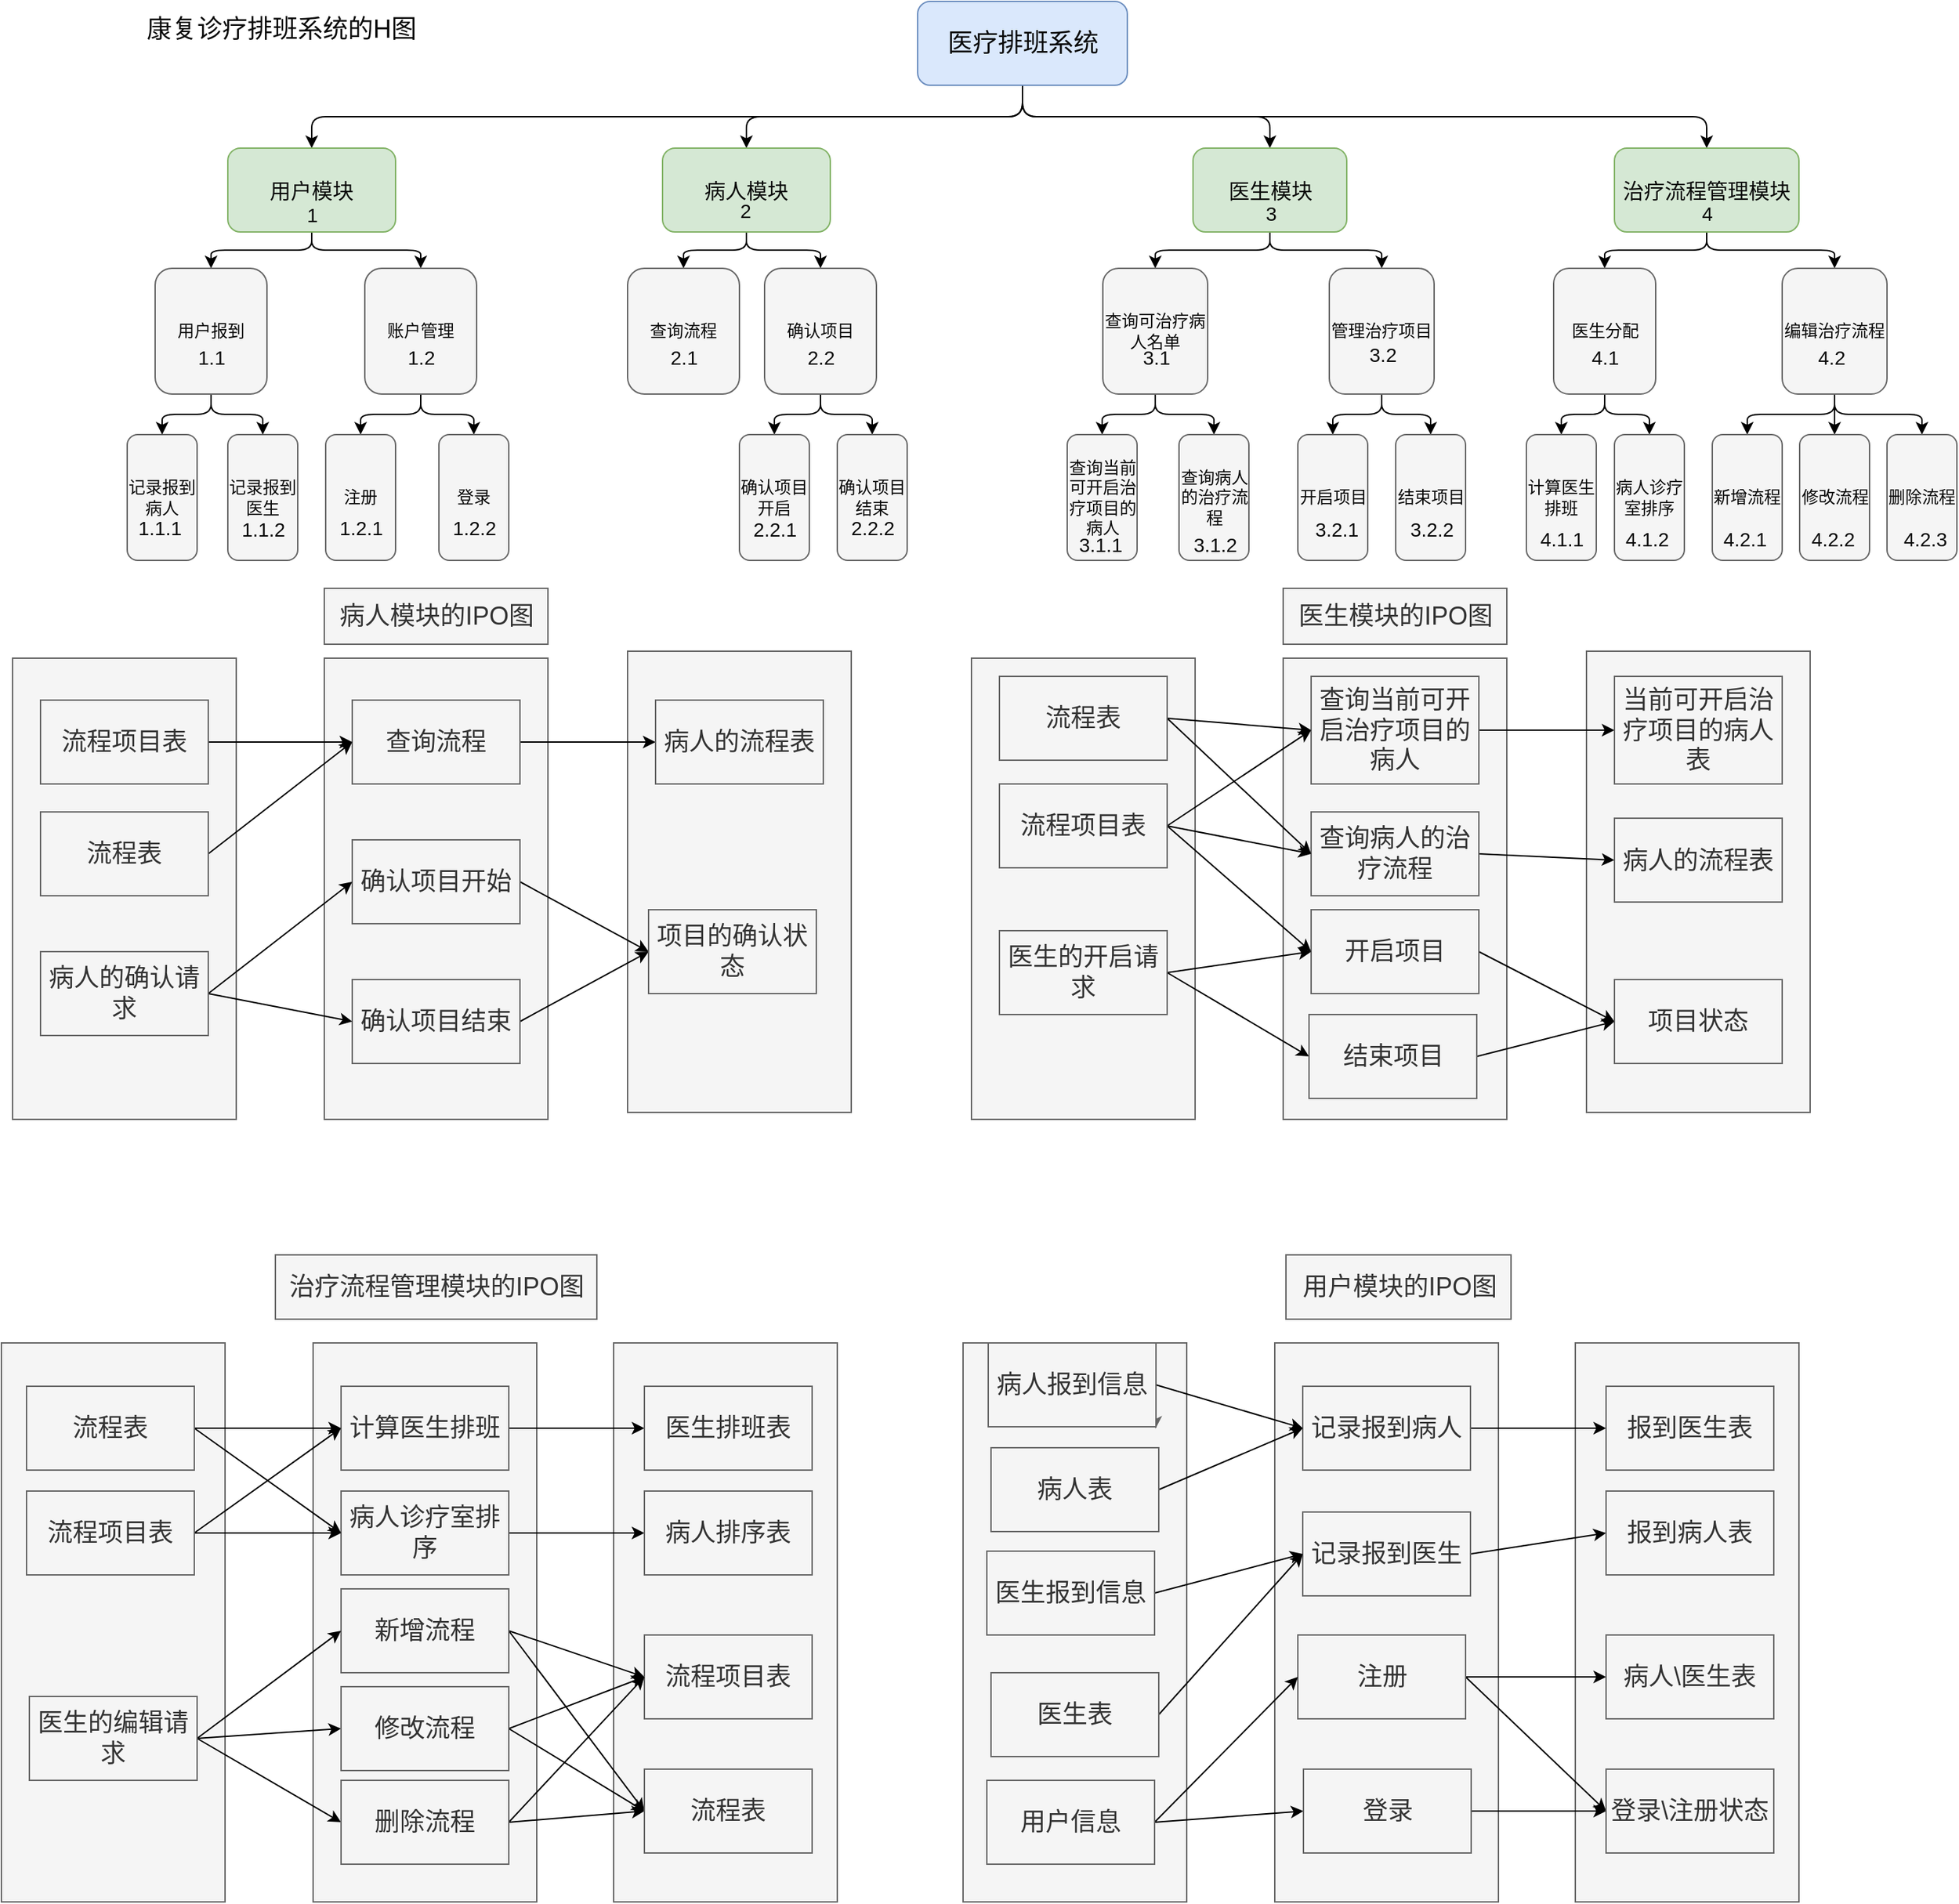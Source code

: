 <mxfile>
    <diagram id="Roaw650MdF5vXsPZklE2" name="第 1 页">
        <mxGraphModel dx="1813" dy="949" grid="1" gridSize="23" guides="1" tooltips="1" connect="1" arrows="1" fold="1" page="1" pageScale="1" pageWidth="1654" pageHeight="1169" background="#ffffff" math="0" shadow="0">
            <root>
                <mxCell id="0"/>
                <mxCell id="1" parent="0"/>
                <mxCell id="73" value="" style="whiteSpace=wrap;html=1;fontSize=18;fontColor=#333333;fillColor=#f5f5f5;strokeColor=#666666;" parent="1" vertex="1">
                    <mxGeometry x="233" y="470" width="160" height="330" as="geometry"/>
                </mxCell>
                <mxCell id="78" value="" style="whiteSpace=wrap;html=1;fontSize=18;fontColor=#333333;fillColor=#f5f5f5;strokeColor=#666666;" parent="1" vertex="1">
                    <mxGeometry x="10" y="470" width="160" height="330" as="geometry"/>
                </mxCell>
                <mxCell id="84" value="" style="whiteSpace=wrap;html=1;fontSize=18;fontColor=#333333;fillColor=#f5f5f5;strokeColor=#666666;" parent="1" vertex="1">
                    <mxGeometry x="450" y="465" width="160" height="330" as="geometry"/>
                </mxCell>
                <mxCell id="175" style="edgeStyle=orthogonalEdgeStyle;html=1;exitX=1;exitY=0.5;exitDx=0;exitDy=0;entryX=0;entryY=0.5;entryDx=0;entryDy=0;elbow=vertical;" parent="1" source="5" target="158" edge="1">
                    <mxGeometry relative="1" as="geometry"/>
                </mxCell>
                <mxCell id="176" style="edgeStyle=orthogonalEdgeStyle;html=1;exitX=1;exitY=0.5;exitDx=0;exitDy=0;entryX=0;entryY=0.5;entryDx=0;entryDy=0;elbow=vertical;" parent="1" source="5" target="9" edge="1">
                    <mxGeometry relative="1" as="geometry"/>
                </mxCell>
                <mxCell id="177" style="edgeStyle=orthogonalEdgeStyle;html=1;exitX=1;exitY=0.5;exitDx=0;exitDy=0;entryX=0;entryY=0.5;entryDx=0;entryDy=0;elbow=vertical;" parent="1" source="5" target="13" edge="1">
                    <mxGeometry relative="1" as="geometry"/>
                </mxCell>
                <mxCell id="178" style="edgeStyle=orthogonalEdgeStyle;html=1;exitX=1;exitY=0.5;exitDx=0;exitDy=0;entryX=0;entryY=0.5;entryDx=0;entryDy=0;elbow=vertical;" parent="1" source="5" target="18" edge="1">
                    <mxGeometry relative="1" as="geometry"/>
                </mxCell>
                <mxCell id="5" value="&lt;font style=&quot;font-size: 18px;&quot;&gt;医疗排班系统&lt;/font&gt;" style="rounded=1;whiteSpace=wrap;html=1;fillColor=#dae8fc;strokeColor=#6c8ebf;direction=south;fontColor=#0a0a0a;" parent="1" vertex="1">
                    <mxGeometry x="657.5" width="150" height="60" as="geometry"/>
                </mxCell>
                <mxCell id="6" style="edgeStyle=orthogonalEdgeStyle;html=1;exitX=1;exitY=0.5;exitDx=0;exitDy=0;entryX=0.5;entryY=0;entryDx=0;entryDy=0;fontColor=#0a0a0a;" parent="1" source="9" target="21" edge="1">
                    <mxGeometry relative="1" as="geometry"/>
                </mxCell>
                <mxCell id="8" style="edgeStyle=orthogonalEdgeStyle;html=1;exitX=1;exitY=0.5;exitDx=0;exitDy=0;entryX=0.5;entryY=0;entryDx=0;entryDy=0;fontColor=#0a0a0a;" parent="1" source="9" target="20" edge="1">
                    <mxGeometry relative="1" as="geometry"/>
                </mxCell>
                <mxCell id="9" value="&lt;span style=&quot;font-size: 15px;&quot;&gt;病人模块&lt;/span&gt;" style="rounded=1;whiteSpace=wrap;html=1;fillColor=#d5e8d4;strokeColor=#82b366;direction=south;fontColor=#0a0a0a;" parent="1" vertex="1">
                    <mxGeometry x="475" y="105" width="120" height="60" as="geometry"/>
                </mxCell>
                <mxCell id="11" style="edgeStyle=orthogonalEdgeStyle;html=1;exitX=1;exitY=0.5;exitDx=0;exitDy=0;entryX=0.5;entryY=0;entryDx=0;entryDy=0;fontColor=#0a0a0a;" parent="1" source="13" target="23" edge="1">
                    <mxGeometry relative="1" as="geometry"/>
                </mxCell>
                <mxCell id="12" style="edgeStyle=orthogonalEdgeStyle;html=1;exitX=1;exitY=0.5;exitDx=0;exitDy=0;entryX=0.5;entryY=0;entryDx=0;entryDy=0;fontColor=#0a0a0a;" parent="1" source="13" target="27" edge="1">
                    <mxGeometry relative="1" as="geometry"/>
                </mxCell>
                <mxCell id="13" value="&lt;span style=&quot;font-size: 15px;&quot;&gt;医生模块&lt;/span&gt;" style="rounded=1;whiteSpace=wrap;html=1;fillColor=#d5e8d4;strokeColor=#82b366;direction=south;fontColor=#0a0a0a;" parent="1" vertex="1">
                    <mxGeometry x="854.5" y="105" width="110" height="60" as="geometry"/>
                </mxCell>
                <mxCell id="192" style="edgeStyle=orthogonalEdgeStyle;html=1;exitX=1;exitY=0.5;exitDx=0;exitDy=0;entryX=0.5;entryY=0;entryDx=0;entryDy=0;elbow=vertical;" parent="1" source="18" target="46" edge="1">
                    <mxGeometry relative="1" as="geometry"/>
                </mxCell>
                <mxCell id="193" style="edgeStyle=orthogonalEdgeStyle;html=1;exitX=1;exitY=0.5;exitDx=0;exitDy=0;entryX=0.5;entryY=0;entryDx=0;entryDy=0;elbow=vertical;" parent="1" source="18" target="26" edge="1">
                    <mxGeometry relative="1" as="geometry"/>
                </mxCell>
                <mxCell id="18" value="&lt;span style=&quot;font-size: 15px;&quot;&gt;治疗流程管理模块&lt;/span&gt;" style="rounded=1;whiteSpace=wrap;html=1;fillColor=#d5e8d4;strokeColor=#82b366;direction=south;fontColor=#0a0a0a;" parent="1" vertex="1">
                    <mxGeometry x="1156" y="105" width="132" height="60" as="geometry"/>
                </mxCell>
                <mxCell id="189" style="edgeStyle=orthogonalEdgeStyle;html=1;exitX=0.5;exitY=1;exitDx=0;exitDy=0;entryX=0.5;entryY=0;entryDx=0;entryDy=0;elbow=vertical;" parent="1" source="20" target="187" edge="1">
                    <mxGeometry relative="1" as="geometry"/>
                </mxCell>
                <mxCell id="190" style="edgeStyle=orthogonalEdgeStyle;html=1;exitX=0.5;exitY=1;exitDx=0;exitDy=0;entryX=0.5;entryY=0;entryDx=0;entryDy=0;elbow=vertical;" parent="1" source="20" target="186" edge="1">
                    <mxGeometry relative="1" as="geometry"/>
                </mxCell>
                <mxCell id="20" value="确认项目" style="rounded=1;whiteSpace=wrap;html=1;fontColor=#0a0a0a;rotation=0;fillColor=#f5f5f5;strokeColor=#666666;" parent="1" vertex="1">
                    <mxGeometry x="548" y="191" width="80" height="90" as="geometry"/>
                </mxCell>
                <mxCell id="21" value="查询流程" style="rounded=1;whiteSpace=wrap;html=1;fontColor=#0a0a0a;rotation=0;fillColor=#f5f5f5;strokeColor=#666666;" parent="1" vertex="1">
                    <mxGeometry x="450" y="191" width="80" height="90" as="geometry"/>
                </mxCell>
                <mxCell id="203" style="edgeStyle=orthogonalEdgeStyle;html=1;exitX=0.5;exitY=1;exitDx=0;exitDy=0;entryX=0.5;entryY=0;entryDx=0;entryDy=0;elbow=vertical;" parent="1" source="23" target="202" edge="1">
                    <mxGeometry relative="1" as="geometry"/>
                </mxCell>
                <mxCell id="204" style="edgeStyle=orthogonalEdgeStyle;html=1;exitX=0.5;exitY=1;exitDx=0;exitDy=0;entryX=0.5;entryY=0;entryDx=0;entryDy=0;elbow=vertical;" parent="1" source="23" target="201" edge="1">
                    <mxGeometry relative="1" as="geometry"/>
                </mxCell>
                <mxCell id="23" value="查询可治疗病人名单" style="rounded=1;whiteSpace=wrap;html=1;fontColor=#0a0a0a;rotation=0;fillColor=#f5f5f5;strokeColor=#666666;" parent="1" vertex="1">
                    <mxGeometry x="790" y="191" width="75" height="90" as="geometry"/>
                </mxCell>
                <mxCell id="195" style="edgeStyle=orthogonalEdgeStyle;html=1;exitX=0.5;exitY=1;exitDx=0;exitDy=0;entryX=0.5;entryY=0;entryDx=0;entryDy=0;elbow=vertical;" parent="1" source="26" target="194" edge="1">
                    <mxGeometry relative="1" as="geometry"/>
                </mxCell>
                <mxCell id="196" style="edgeStyle=orthogonalEdgeStyle;html=1;exitX=0.5;exitY=1;exitDx=0;exitDy=0;entryX=0.5;entryY=0;entryDx=0;entryDy=0;elbow=vertical;" parent="1" source="26" target="65" edge="1">
                    <mxGeometry relative="1" as="geometry"/>
                </mxCell>
                <mxCell id="26" value="医生分配" style="rounded=1;whiteSpace=wrap;html=1;fontColor=#0a0a0a;rotation=0;fillColor=#f5f5f5;strokeColor=#666666;" parent="1" vertex="1">
                    <mxGeometry x="1112.5" y="191" width="73" height="90" as="geometry"/>
                </mxCell>
                <mxCell id="199" style="edgeStyle=orthogonalEdgeStyle;html=1;exitX=0.5;exitY=1;exitDx=0;exitDy=0;entryX=0.5;entryY=0;entryDx=0;entryDy=0;elbow=vertical;" parent="1" source="27" target="198" edge="1">
                    <mxGeometry relative="1" as="geometry"/>
                </mxCell>
                <mxCell id="200" style="edgeStyle=orthogonalEdgeStyle;html=1;exitX=0.5;exitY=1;exitDx=0;exitDy=0;entryX=0.5;entryY=0;entryDx=0;entryDy=0;elbow=vertical;" parent="1" source="27" target="197" edge="1">
                    <mxGeometry relative="1" as="geometry"/>
                </mxCell>
                <mxCell id="27" value="管理治疗项目" style="rounded=1;whiteSpace=wrap;html=1;fontColor=#0a0a0a;rotation=0;fillColor=#f5f5f5;strokeColor=#666666;" parent="1" vertex="1">
                    <mxGeometry x="952" y="191" width="75" height="90" as="geometry"/>
                </mxCell>
                <mxCell id="29" value="&lt;font style=&quot;font-size: 14px;&quot;&gt;2&lt;/font&gt;" style="text;html=1;align=center;verticalAlign=middle;resizable=0;points=[];autosize=1;strokeColor=none;fillColor=none;fontSize=14;fontColor=#0a0a0a;" parent="1" vertex="1">
                    <mxGeometry x="522" y="127" width="23" height="46" as="geometry"/>
                </mxCell>
                <mxCell id="33" value="&lt;font style=&quot;font-size: 14px;&quot;&gt;2.2&lt;/font&gt;" style="text;html=1;align=center;verticalAlign=middle;resizable=0;points=[];autosize=1;strokeColor=none;fillColor=none;fontSize=14;fontColor=#0a0a0a;" parent="1" vertex="1">
                    <mxGeometry x="565" y="232" width="46" height="46" as="geometry"/>
                </mxCell>
                <mxCell id="34" value="2.1" style="text;html=1;align=center;verticalAlign=middle;resizable=0;points=[];autosize=1;strokeColor=none;fillColor=none;fontSize=14;fontColor=#0a0a0a;" parent="1" vertex="1">
                    <mxGeometry x="467" y="232" width="46" height="46" as="geometry"/>
                </mxCell>
                <mxCell id="35" value="&lt;font style=&quot;font-size: 14px;&quot;&gt;3.1&lt;/font&gt;" style="text;html=1;align=center;verticalAlign=middle;resizable=0;points=[];autosize=1;strokeColor=none;fillColor=none;fontSize=14;fontColor=#0a0a0a;" parent="1" vertex="1">
                    <mxGeometry x="804.5" y="232" width="46" height="46" as="geometry"/>
                </mxCell>
                <mxCell id="37" value="&lt;font style=&quot;font-size: 14px;&quot;&gt;4.1&lt;/font&gt;" style="text;html=1;align=center;verticalAlign=middle;resizable=0;points=[];autosize=1;strokeColor=none;fillColor=none;fontSize=14;fontColor=#0a0a0a;" parent="1" vertex="1">
                    <mxGeometry x="1126" y="232" width="46" height="46" as="geometry"/>
                </mxCell>
                <mxCell id="44" value="&lt;font style=&quot;font-size: 14px;&quot;&gt;3&lt;/font&gt;" style="text;html=1;align=center;verticalAlign=middle;resizable=0;points=[];autosize=1;strokeColor=none;fillColor=none;fontSize=14;fontColor=#0a0a0a;" parent="1" vertex="1">
                    <mxGeometry x="898.5" y="129" width="23" height="46" as="geometry"/>
                </mxCell>
                <mxCell id="55" style="edgeStyle=orthogonalEdgeStyle;html=1;exitX=0.5;exitY=1;exitDx=0;exitDy=0;entryX=0.5;entryY=0;entryDx=0;entryDy=0;fontSize=14;fontColor=#0a0a0a;" parent="1" source="46" target="51" edge="1">
                    <mxGeometry relative="1" as="geometry"/>
                </mxCell>
                <mxCell id="56" style="edgeStyle=orthogonalEdgeStyle;html=1;exitX=0.5;exitY=1;exitDx=0;exitDy=0;entryX=0.5;entryY=0;entryDx=0;entryDy=0;fontSize=14;fontColor=#0a0a0a;" parent="1" source="46" target="53" edge="1">
                    <mxGeometry relative="1" as="geometry"/>
                </mxCell>
                <mxCell id="207" style="edgeStyle=orthogonalEdgeStyle;html=1;exitX=0.5;exitY=1;exitDx=0;exitDy=0;entryX=0.5;entryY=0;entryDx=0;entryDy=0;elbow=vertical;" parent="1" source="46" target="206" edge="1">
                    <mxGeometry relative="1" as="geometry"/>
                </mxCell>
                <mxCell id="46" value="编辑治疗流程" style="rounded=1;whiteSpace=wrap;html=1;fontColor=#0a0a0a;rotation=0;fillColor=#f5f5f5;strokeColor=#666666;" parent="1" vertex="1">
                    <mxGeometry x="1276" y="191" width="75" height="90" as="geometry"/>
                </mxCell>
                <mxCell id="49" value="&lt;font style=&quot;font-size: 14px;&quot;&gt;4.2&lt;/font&gt;" style="text;html=1;align=center;verticalAlign=middle;resizable=0;points=[];autosize=1;strokeColor=none;fillColor=none;fontSize=14;fontColor=#0a0a0a;" parent="1" vertex="1">
                    <mxGeometry x="1288" y="232" width="46" height="46" as="geometry"/>
                </mxCell>
                <mxCell id="51" value="新增流程" style="rounded=1;whiteSpace=wrap;html=1;fontColor=#0a0a0a;rotation=0;fillColor=#f5f5f5;strokeColor=#666666;" parent="1" vertex="1">
                    <mxGeometry x="1226" y="310" width="50" height="90" as="geometry"/>
                </mxCell>
                <mxCell id="52" value="&lt;font style=&quot;font-size: 14px;&quot;&gt;4.2.1&lt;/font&gt;" style="text;html=1;align=center;verticalAlign=middle;resizable=0;points=[];autosize=1;strokeColor=none;fillColor=none;fontSize=14;fontColor=#0a0a0a;" parent="1" vertex="1">
                    <mxGeometry x="1226" y="362" width="46" height="46" as="geometry"/>
                </mxCell>
                <mxCell id="53" value="修改流程" style="rounded=1;whiteSpace=wrap;html=1;fontColor=#0a0a0a;rotation=0;fillColor=#f5f5f5;strokeColor=#666666;" parent="1" vertex="1">
                    <mxGeometry x="1288.5" y="310" width="50" height="90" as="geometry"/>
                </mxCell>
                <mxCell id="54" value="&lt;font style=&quot;font-size: 14px;&quot;&gt;4.2.2&lt;/font&gt;" style="text;html=1;align=center;verticalAlign=middle;resizable=0;points=[];autosize=1;strokeColor=none;fillColor=none;fontSize=14;fontColor=#0a0a0a;" parent="1" vertex="1">
                    <mxGeometry x="1288.5" y="362" width="46" height="46" as="geometry"/>
                </mxCell>
                <mxCell id="57" value="记录报到病人" style="rounded=1;whiteSpace=wrap;html=1;fontColor=#0a0a0a;rotation=0;fillColor=#f5f5f5;strokeColor=#666666;" parent="1" vertex="1">
                    <mxGeometry x="92" y="310" width="50" height="90" as="geometry"/>
                </mxCell>
                <mxCell id="61" value="记录报到医生" style="rounded=1;whiteSpace=wrap;html=1;fontColor=#0a0a0a;rotation=0;fillColor=#f5f5f5;strokeColor=#666666;" parent="1" vertex="1">
                    <mxGeometry x="164" y="310" width="50" height="90" as="geometry"/>
                </mxCell>
                <mxCell id="65" value="计算医生排班" style="rounded=1;whiteSpace=wrap;html=1;fontColor=#0a0a0a;rotation=0;fillColor=#f5f5f5;strokeColor=#666666;" parent="1" vertex="1">
                    <mxGeometry x="1093" y="310" width="50" height="90" as="geometry"/>
                </mxCell>
                <mxCell id="66" value="&lt;font style=&quot;font-size: 14px;&quot;&gt;4.1.1&lt;/font&gt;" style="text;html=1;align=center;verticalAlign=middle;resizable=0;points=[];autosize=1;strokeColor=none;fillColor=none;fontSize=14;fontColor=#0a0a0a;" parent="1" vertex="1">
                    <mxGeometry x="1095" y="362" width="46" height="46" as="geometry"/>
                </mxCell>
                <mxCell id="68" value="&lt;font style=&quot;font-size: 18px;&quot;&gt;病人模块的IPO图&lt;/font&gt;" style="text;html=1;align=center;verticalAlign=middle;resizable=0;points=[];autosize=1;strokeColor=#666666;fillColor=#f5f5f5;fontSize=18;fontColor=#333333;" parent="1" vertex="1">
                    <mxGeometry x="233" y="420" width="160" height="40" as="geometry"/>
                </mxCell>
                <mxCell id="70" value="康复诊疗排班系统的H图" style="text;html=1;align=center;verticalAlign=middle;resizable=0;points=[];autosize=1;strokeColor=none;fillColor=none;fontSize=18;fontColor=#0a0a0a;" parent="1" vertex="1">
                    <mxGeometry x="92" width="220" height="40" as="geometry"/>
                </mxCell>
                <mxCell id="230" style="edgeStyle=none;html=1;exitX=1;exitY=0.5;exitDx=0;exitDy=0;entryX=0;entryY=0.5;entryDx=0;entryDy=0;" edge="1" parent="1" source="74" target="85">
                    <mxGeometry relative="1" as="geometry"/>
                </mxCell>
                <mxCell id="74" value="查询流程" style="whiteSpace=wrap;html=1;rounded=0;fontSize=18;fontColor=#333333;fillColor=#f5f5f5;strokeColor=#666666;" parent="1" vertex="1">
                    <mxGeometry x="253" y="500" width="120" height="60" as="geometry"/>
                </mxCell>
                <mxCell id="235" style="edgeStyle=none;html=1;exitX=1;exitY=0.5;exitDx=0;exitDy=0;entryX=0;entryY=0.5;entryDx=0;entryDy=0;" edge="1" parent="1" source="75" target="91">
                    <mxGeometry relative="1" as="geometry"/>
                </mxCell>
                <mxCell id="75" value="确认项目结束" style="whiteSpace=wrap;html=1;rounded=0;fontSize=18;fontColor=#333333;fillColor=#f5f5f5;strokeColor=#666666;" parent="1" vertex="1">
                    <mxGeometry x="253" y="700" width="120" height="60" as="geometry"/>
                </mxCell>
                <mxCell id="234" style="edgeStyle=none;html=1;exitX=1;exitY=0.5;exitDx=0;exitDy=0;entryX=0;entryY=0.5;entryDx=0;entryDy=0;" edge="1" parent="1" source="76" target="91">
                    <mxGeometry relative="1" as="geometry"/>
                </mxCell>
                <mxCell id="76" value="确认项目开始" style="whiteSpace=wrap;html=1;rounded=0;fontSize=18;fontColor=#333333;fillColor=#f5f5f5;strokeColor=#666666;" parent="1" vertex="1">
                    <mxGeometry x="253" y="600" width="120" height="60" as="geometry"/>
                </mxCell>
                <mxCell id="227" style="edgeStyle=none;html=1;exitX=1;exitY=0.5;exitDx=0;exitDy=0;entryX=0;entryY=0.5;entryDx=0;entryDy=0;" edge="1" parent="1" source="79" target="74">
                    <mxGeometry relative="1" as="geometry"/>
                </mxCell>
                <mxCell id="79" value="流程表" style="whiteSpace=wrap;html=1;rounded=0;fontSize=18;fontColor=#333333;fillColor=#f5f5f5;strokeColor=#666666;" parent="1" vertex="1">
                    <mxGeometry x="30" y="580" width="120" height="60" as="geometry"/>
                </mxCell>
                <mxCell id="231" style="edgeStyle=none;html=1;exitX=1;exitY=0.5;exitDx=0;exitDy=0;entryX=0;entryY=0.5;entryDx=0;entryDy=0;" edge="1" parent="1" source="80" target="76">
                    <mxGeometry relative="1" as="geometry"/>
                </mxCell>
                <mxCell id="232" style="edgeStyle=none;html=1;exitX=1;exitY=0.5;exitDx=0;exitDy=0;entryX=0;entryY=0.5;entryDx=0;entryDy=0;" edge="1" parent="1" source="80" target="75">
                    <mxGeometry relative="1" as="geometry"/>
                </mxCell>
                <mxCell id="80" value="病人的确认请求" style="whiteSpace=wrap;html=1;rounded=0;fontSize=18;fontColor=#333333;fillColor=#f5f5f5;strokeColor=#666666;" parent="1" vertex="1">
                    <mxGeometry x="30" y="680" width="120" height="60" as="geometry"/>
                </mxCell>
                <mxCell id="85" value="病人的流程表" style="whiteSpace=wrap;html=1;rounded=0;fontSize=18;fontColor=#333333;fillColor=#f5f5f5;strokeColor=#666666;" parent="1" vertex="1">
                    <mxGeometry x="470" y="500" width="120" height="60" as="geometry"/>
                </mxCell>
                <mxCell id="229" style="edgeStyle=none;html=1;exitX=1;exitY=0.5;exitDx=0;exitDy=0;entryX=0;entryY=0.5;entryDx=0;entryDy=0;" edge="1" parent="1" source="89" target="74">
                    <mxGeometry relative="1" as="geometry"/>
                </mxCell>
                <mxCell id="89" value="流程项目表" style="whiteSpace=wrap;html=1;rounded=0;fontSize=18;fontColor=#333333;fillColor=#f5f5f5;strokeColor=#666666;" parent="1" vertex="1">
                    <mxGeometry x="30" y="500" width="120" height="60" as="geometry"/>
                </mxCell>
                <mxCell id="91" value="项目的确认状态" style="whiteSpace=wrap;html=1;rounded=0;fontSize=18;fontColor=#333333;fillColor=#f5f5f5;strokeColor=#666666;" parent="1" vertex="1">
                    <mxGeometry x="465" y="650" width="120" height="60" as="geometry"/>
                </mxCell>
                <mxCell id="97" value="" style="whiteSpace=wrap;html=1;fontSize=18;fontColor=#333333;fillColor=#f5f5f5;strokeColor=#666666;" parent="1" vertex="1">
                    <mxGeometry x="919" y="470" width="160" height="330" as="geometry"/>
                </mxCell>
                <mxCell id="98" value="" style="whiteSpace=wrap;html=1;fontSize=18;fontColor=#333333;fillColor=#f5f5f5;strokeColor=#666666;" parent="1" vertex="1">
                    <mxGeometry x="696" y="470" width="160" height="330" as="geometry"/>
                </mxCell>
                <mxCell id="99" value="" style="whiteSpace=wrap;html=1;fontSize=18;fontColor=#333333;fillColor=#f5f5f5;strokeColor=#666666;" parent="1" vertex="1">
                    <mxGeometry x="1136" y="465" width="160" height="330" as="geometry"/>
                </mxCell>
                <mxCell id="100" value="&lt;font style=&quot;font-size: 18px;&quot;&gt;医生模块的IPO图&lt;/font&gt;" style="text;html=1;align=center;verticalAlign=middle;resizable=0;points=[];autosize=1;strokeColor=#666666;fillColor=#f5f5f5;fontSize=18;fontColor=#333333;" parent="1" vertex="1">
                    <mxGeometry x="919" y="420" width="160" height="40" as="geometry"/>
                </mxCell>
                <mxCell id="241" style="edgeStyle=none;html=1;exitX=1;exitY=0.5;exitDx=0;exitDy=0;entryX=0;entryY=0.5;entryDx=0;entryDy=0;" edge="1" parent="1" source="101" target="113">
                    <mxGeometry relative="1" as="geometry"/>
                </mxCell>
                <mxCell id="101" value="查询当前可开启治疗项目的病人" style="whiteSpace=wrap;html=1;rounded=0;fontSize=18;fontColor=#333333;fillColor=#f5f5f5;strokeColor=#666666;" parent="1" vertex="1">
                    <mxGeometry x="939" y="483" width="120" height="77" as="geometry"/>
                </mxCell>
                <mxCell id="247" style="edgeStyle=none;html=1;exitX=1;exitY=0.5;exitDx=0;exitDy=0;entryX=0;entryY=0.5;entryDx=0;entryDy=0;" edge="1" parent="1" source="104" target="117">
                    <mxGeometry relative="1" as="geometry"/>
                </mxCell>
                <mxCell id="104" value="开启项目" style="whiteSpace=wrap;html=1;rounded=0;fontSize=18;fontColor=#333333;fillColor=#f5f5f5;strokeColor=#666666;" parent="1" vertex="1">
                    <mxGeometry x="939" y="650" width="120" height="60" as="geometry"/>
                </mxCell>
                <mxCell id="242" style="edgeStyle=none;html=1;exitX=1;exitY=0.5;exitDx=0;exitDy=0;entryX=0;entryY=0.5;entryDx=0;entryDy=0;" edge="1" parent="1" source="107" target="240">
                    <mxGeometry relative="1" as="geometry"/>
                </mxCell>
                <mxCell id="107" value="查询病人的治疗流程" style="whiteSpace=wrap;html=1;rounded=0;fontSize=18;fontColor=#333333;fillColor=#f5f5f5;strokeColor=#666666;" parent="1" vertex="1">
                    <mxGeometry x="939" y="580" width="120" height="60" as="geometry"/>
                </mxCell>
                <mxCell id="243" style="edgeStyle=none;html=1;exitX=1;exitY=0.5;exitDx=0;exitDy=0;entryX=0;entryY=0.5;entryDx=0;entryDy=0;" edge="1" parent="1" source="109" target="104">
                    <mxGeometry relative="1" as="geometry"/>
                </mxCell>
                <mxCell id="246" style="edgeStyle=none;html=1;exitX=1;exitY=0.5;exitDx=0;exitDy=0;entryX=0;entryY=0.5;entryDx=0;entryDy=0;" edge="1" parent="1" source="109" target="245">
                    <mxGeometry relative="1" as="geometry"/>
                </mxCell>
                <mxCell id="109" value="医生的开启请求" style="whiteSpace=wrap;html=1;rounded=0;fontSize=18;fontColor=#333333;fillColor=#f5f5f5;strokeColor=#666666;" parent="1" vertex="1">
                    <mxGeometry x="716" y="665" width="120" height="60" as="geometry"/>
                </mxCell>
                <mxCell id="113" value="当前可开启治疗项目的病人表" style="whiteSpace=wrap;html=1;rounded=0;fontSize=18;fontColor=#333333;fillColor=#f5f5f5;strokeColor=#666666;" parent="1" vertex="1">
                    <mxGeometry x="1156" y="483" width="120" height="77" as="geometry"/>
                </mxCell>
                <mxCell id="236" style="edgeStyle=none;html=1;exitX=1;exitY=0.5;exitDx=0;exitDy=0;entryX=0;entryY=0.5;entryDx=0;entryDy=0;" edge="1" parent="1" source="116" target="101">
                    <mxGeometry relative="1" as="geometry"/>
                </mxCell>
                <mxCell id="238" style="edgeStyle=none;html=1;exitX=1;exitY=0.5;exitDx=0;exitDy=0;entryX=0;entryY=0.5;entryDx=0;entryDy=0;" edge="1" parent="1" source="116" target="107">
                    <mxGeometry relative="1" as="geometry"/>
                </mxCell>
                <mxCell id="116" value="流程表" style="whiteSpace=wrap;html=1;rounded=0;fontSize=18;fontColor=#333333;fillColor=#f5f5f5;strokeColor=#666666;" parent="1" vertex="1">
                    <mxGeometry x="716" y="483" width="120" height="60" as="geometry"/>
                </mxCell>
                <mxCell id="117" value="项目状态" style="whiteSpace=wrap;html=1;rounded=0;fontSize=18;fontColor=#333333;fillColor=#f5f5f5;strokeColor=#666666;" parent="1" vertex="1">
                    <mxGeometry x="1156" y="700" width="120" height="60" as="geometry"/>
                </mxCell>
                <mxCell id="237" style="edgeStyle=none;html=1;exitX=1;exitY=0.5;exitDx=0;exitDy=0;entryX=0;entryY=0.5;entryDx=0;entryDy=0;" edge="1" parent="1" source="123" target="101">
                    <mxGeometry relative="1" as="geometry"/>
                </mxCell>
                <mxCell id="239" style="edgeStyle=none;html=1;exitX=1;exitY=0.5;exitDx=0;exitDy=0;entryX=0;entryY=0.5;entryDx=0;entryDy=0;" edge="1" parent="1" source="123" target="107">
                    <mxGeometry relative="1" as="geometry"/>
                </mxCell>
                <mxCell id="244" style="edgeStyle=none;html=1;exitX=1;exitY=0.5;exitDx=0;exitDy=0;entryX=0;entryY=0.5;entryDx=0;entryDy=0;" edge="1" parent="1" source="123" target="104">
                    <mxGeometry relative="1" as="geometry"/>
                </mxCell>
                <mxCell id="123" value="流程项目表" style="whiteSpace=wrap;html=1;rounded=0;fontSize=18;fontColor=#333333;fillColor=#f5f5f5;strokeColor=#666666;" parent="1" vertex="1">
                    <mxGeometry x="716" y="560" width="120" height="60" as="geometry"/>
                </mxCell>
                <mxCell id="128" value="" style="whiteSpace=wrap;html=1;fontSize=18;fontColor=#333333;fillColor=#f5f5f5;strokeColor=#666666;" parent="1" vertex="1">
                    <mxGeometry x="225" y="960" width="160" height="400" as="geometry"/>
                </mxCell>
                <mxCell id="129" value="" style="whiteSpace=wrap;html=1;fontSize=18;fontColor=#333333;fillColor=#f5f5f5;strokeColor=#666666;" parent="1" vertex="1">
                    <mxGeometry x="2" y="960" width="160" height="400" as="geometry"/>
                </mxCell>
                <mxCell id="130" value="" style="whiteSpace=wrap;html=1;fontSize=18;fontColor=#333333;fillColor=#f5f5f5;strokeColor=#666666;" parent="1" vertex="1">
                    <mxGeometry x="440" y="960" width="160" height="400" as="geometry"/>
                </mxCell>
                <mxCell id="131" value="&lt;font style=&quot;font-size: 18px;&quot;&gt;治疗流程管理模块的IPO图&lt;/font&gt;" style="text;html=1;align=center;verticalAlign=middle;resizable=0;points=[];autosize=1;strokeColor=#666666;fillColor=#f5f5f5;fontSize=18;fontColor=#333333;" parent="1" vertex="1">
                    <mxGeometry x="198" y="897" width="230" height="46" as="geometry"/>
                </mxCell>
                <mxCell id="263" style="edgeStyle=none;html=1;exitX=1;exitY=0.5;exitDx=0;exitDy=0;entryX=0;entryY=0.5;entryDx=0;entryDy=0;" edge="1" parent="1" source="132" target="146">
                    <mxGeometry relative="1" as="geometry"/>
                </mxCell>
                <mxCell id="132" value="计算医生排班" style="whiteSpace=wrap;html=1;rounded=0;fontSize=18;fontColor=#333333;fillColor=#f5f5f5;strokeColor=#666666;" parent="1" vertex="1">
                    <mxGeometry x="245" y="991" width="120" height="60" as="geometry"/>
                </mxCell>
                <mxCell id="264" style="edgeStyle=none;html=1;exitX=1;exitY=0.5;exitDx=0;exitDy=0;entryX=0;entryY=0.5;entryDx=0;entryDy=0;" edge="1" parent="1" source="134" target="262">
                    <mxGeometry relative="1" as="geometry"/>
                </mxCell>
                <mxCell id="134" value="病人诊疗室排序" style="whiteSpace=wrap;html=1;rounded=0;fontSize=18;fontColor=#333333;fillColor=#f5f5f5;strokeColor=#666666;" parent="1" vertex="1">
                    <mxGeometry x="245" y="1066" width="120" height="60" as="geometry"/>
                </mxCell>
                <mxCell id="255" style="edgeStyle=none;html=1;exitX=1;exitY=0.5;exitDx=0;exitDy=0;entryX=0;entryY=0.5;entryDx=0;entryDy=0;" edge="1" parent="1" source="137" target="142">
                    <mxGeometry relative="1" as="geometry"/>
                </mxCell>
                <mxCell id="256" style="edgeStyle=none;html=1;exitX=1;exitY=0.5;exitDx=0;exitDy=0;entryX=0;entryY=0.5;entryDx=0;entryDy=0;" edge="1" parent="1" source="137" target="254">
                    <mxGeometry relative="1" as="geometry"/>
                </mxCell>
                <mxCell id="137" value="新增流程" style="whiteSpace=wrap;html=1;rounded=0;fontSize=18;fontColor=#333333;fillColor=#f5f5f5;strokeColor=#666666;" parent="1" vertex="1">
                    <mxGeometry x="245" y="1136" width="120" height="60" as="geometry"/>
                </mxCell>
                <mxCell id="251" style="edgeStyle=none;html=1;exitX=1;exitY=0.5;exitDx=0;exitDy=0;entryX=0;entryY=0.5;entryDx=0;entryDy=0;" edge="1" parent="1" source="141" target="137">
                    <mxGeometry relative="1" as="geometry"/>
                </mxCell>
                <mxCell id="252" style="edgeStyle=none;html=1;exitX=1;exitY=0.5;exitDx=0;exitDy=0;entryX=0;entryY=0.5;entryDx=0;entryDy=0;" edge="1" parent="1" source="141" target="249">
                    <mxGeometry relative="1" as="geometry"/>
                </mxCell>
                <mxCell id="253" style="edgeStyle=none;html=1;exitX=1;exitY=0.5;exitDx=0;exitDy=0;entryX=0;entryY=0.5;entryDx=0;entryDy=0;" edge="1" parent="1" source="141" target="250">
                    <mxGeometry relative="1" as="geometry"/>
                </mxCell>
                <mxCell id="141" value="医生的编辑请求" style="whiteSpace=wrap;html=1;rounded=0;fontSize=18;fontColor=#333333;fillColor=#f5f5f5;strokeColor=#666666;" parent="1" vertex="1">
                    <mxGeometry x="22" y="1213" width="120" height="60" as="geometry"/>
                </mxCell>
                <mxCell id="142" value="流程项目表" style="whiteSpace=wrap;html=1;rounded=0;fontSize=18;fontColor=#333333;fillColor=#f5f5f5;strokeColor=#666666;" parent="1" vertex="1">
                    <mxGeometry x="462" y="1169" width="120" height="60" as="geometry"/>
                </mxCell>
                <mxCell id="155" style="edgeStyle=none;html=1;exitX=1;exitY=0.5;exitDx=0;exitDy=0;fontSize=18;fontColor=#0a0a0a;fillColor=#f5f5f5;strokeColor=#666666;" parent="1" source="145" edge="1">
                    <mxGeometry relative="1" as="geometry">
                        <mxPoint x="139.769" y="1021.308" as="targetPoint"/>
                    </mxGeometry>
                </mxCell>
                <mxCell id="265" style="edgeStyle=none;html=1;exitX=1;exitY=0.5;exitDx=0;exitDy=0;entryX=0;entryY=0.5;entryDx=0;entryDy=0;" edge="1" parent="1" source="145" target="132">
                    <mxGeometry relative="1" as="geometry"/>
                </mxCell>
                <mxCell id="267" style="edgeStyle=none;html=1;exitX=1;exitY=0.5;exitDx=0;exitDy=0;entryX=0;entryY=0.5;entryDx=0;entryDy=0;" edge="1" parent="1" source="145" target="134">
                    <mxGeometry relative="1" as="geometry"/>
                </mxCell>
                <mxCell id="145" value="流程表" style="whiteSpace=wrap;html=1;rounded=0;fontSize=18;fontColor=#333333;fillColor=#f5f5f5;strokeColor=#666666;" parent="1" vertex="1">
                    <mxGeometry x="20" y="991" width="120" height="60" as="geometry"/>
                </mxCell>
                <mxCell id="146" value="医生排班表" style="whiteSpace=wrap;html=1;rounded=0;fontSize=18;fontColor=#333333;fillColor=#f5f5f5;strokeColor=#666666;" parent="1" vertex="1">
                    <mxGeometry x="462" y="991" width="120" height="60" as="geometry"/>
                </mxCell>
                <mxCell id="266" style="edgeStyle=none;html=1;exitX=1;exitY=0.5;exitDx=0;exitDy=0;entryX=0;entryY=0.5;entryDx=0;entryDy=0;" edge="1" parent="1" source="148" target="132">
                    <mxGeometry relative="1" as="geometry"/>
                </mxCell>
                <mxCell id="268" style="edgeStyle=none;html=1;exitX=1;exitY=0.5;exitDx=0;exitDy=0;entryX=0;entryY=0.5;entryDx=0;entryDy=0;" edge="1" parent="1" source="148" target="134">
                    <mxGeometry relative="1" as="geometry"/>
                </mxCell>
                <mxCell id="148" value="流程项目表" style="whiteSpace=wrap;html=1;rounded=0;fontSize=18;fontColor=#333333;fillColor=#f5f5f5;strokeColor=#666666;" parent="1" vertex="1">
                    <mxGeometry x="20" y="1066" width="120" height="60" as="geometry"/>
                </mxCell>
                <mxCell id="179" style="edgeStyle=orthogonalEdgeStyle;html=1;exitX=1;exitY=0.5;exitDx=0;exitDy=0;entryX=0.5;entryY=0;entryDx=0;entryDy=0;elbow=vertical;" parent="1" source="158" target="164" edge="1">
                    <mxGeometry relative="1" as="geometry"/>
                </mxCell>
                <mxCell id="181" style="edgeStyle=orthogonalEdgeStyle;html=1;exitX=1;exitY=0.5;exitDx=0;exitDy=0;entryX=0.5;entryY=0;entryDx=0;entryDy=0;elbow=vertical;" parent="1" source="158" target="180" edge="1">
                    <mxGeometry relative="1" as="geometry"/>
                </mxCell>
                <mxCell id="158" value="&lt;span style=&quot;font-size: 15px;&quot;&gt;用户模块&lt;/span&gt;" style="rounded=1;whiteSpace=wrap;html=1;fillColor=#d5e8d4;strokeColor=#82b366;direction=south;fontColor=#0a0a0a;" parent="1" vertex="1">
                    <mxGeometry x="164" y="105" width="120" height="60" as="geometry"/>
                </mxCell>
                <mxCell id="165" style="edgeStyle=orthogonalEdgeStyle;html=1;exitX=0.5;exitY=1;exitDx=0;exitDy=0;entryX=0.5;entryY=0;entryDx=0;entryDy=0;elbow=vertical;" parent="1" source="164" target="57" edge="1">
                    <mxGeometry relative="1" as="geometry"/>
                </mxCell>
                <mxCell id="166" style="edgeStyle=orthogonalEdgeStyle;html=1;exitX=0.5;exitY=1;exitDx=0;exitDy=0;entryX=0.5;entryY=0;entryDx=0;entryDy=0;elbow=vertical;" parent="1" source="164" target="61" edge="1">
                    <mxGeometry relative="1" as="geometry"/>
                </mxCell>
                <mxCell id="164" value="用户报到" style="rounded=1;whiteSpace=wrap;html=1;rotation=0;fillColor=#f5f5f5;fontColor=#0a0a0a;strokeColor=#666666;" parent="1" vertex="1">
                    <mxGeometry x="112" y="191" width="80" height="90" as="geometry"/>
                </mxCell>
                <mxCell id="184" style="edgeStyle=orthogonalEdgeStyle;html=1;exitX=0.5;exitY=1;exitDx=0;exitDy=0;entryX=0.5;entryY=0;entryDx=0;entryDy=0;elbow=vertical;" parent="1" source="180" target="182" edge="1">
                    <mxGeometry relative="1" as="geometry"/>
                </mxCell>
                <mxCell id="185" style="edgeStyle=orthogonalEdgeStyle;html=1;exitX=0.5;exitY=1;exitDx=0;exitDy=0;entryX=0.5;entryY=0;entryDx=0;entryDy=0;elbow=vertical;" parent="1" source="180" target="183" edge="1">
                    <mxGeometry relative="1" as="geometry"/>
                </mxCell>
                <mxCell id="180" value="账户管理" style="rounded=1;whiteSpace=wrap;html=1;rotation=0;fillColor=#f5f5f5;fontColor=#0a0a0a;strokeColor=#666666;" parent="1" vertex="1">
                    <mxGeometry x="262" y="191" width="80" height="90" as="geometry"/>
                </mxCell>
                <mxCell id="182" value="注册" style="rounded=1;whiteSpace=wrap;html=1;fontColor=#0a0a0a;rotation=0;fillColor=#f5f5f5;strokeColor=#666666;" parent="1" vertex="1">
                    <mxGeometry x="234" y="310" width="50" height="90" as="geometry"/>
                </mxCell>
                <mxCell id="183" value="登录" style="rounded=1;whiteSpace=wrap;html=1;fontColor=#0a0a0a;rotation=0;fillColor=#f5f5f5;strokeColor=#666666;" parent="1" vertex="1">
                    <mxGeometry x="315" y="310" width="50" height="90" as="geometry"/>
                </mxCell>
                <mxCell id="186" value="确认项目结束" style="rounded=1;whiteSpace=wrap;html=1;fontColor=#0a0a0a;rotation=0;fillColor=#f5f5f5;strokeColor=#666666;" parent="1" vertex="1">
                    <mxGeometry x="600" y="310" width="50" height="90" as="geometry"/>
                </mxCell>
                <mxCell id="187" value="确认项目开启" style="rounded=1;whiteSpace=wrap;html=1;fontColor=#0a0a0a;rotation=0;fillColor=#f5f5f5;strokeColor=#666666;" parent="1" vertex="1">
                    <mxGeometry x="530" y="310" width="50" height="90" as="geometry"/>
                </mxCell>
                <mxCell id="194" value="病人诊疗室排序" style="rounded=1;whiteSpace=wrap;html=1;fontColor=#0a0a0a;rotation=0;fillColor=#f5f5f5;strokeColor=#666666;" parent="1" vertex="1">
                    <mxGeometry x="1156" y="310" width="50" height="90" as="geometry"/>
                </mxCell>
                <mxCell id="197" value="结束项目" style="rounded=1;whiteSpace=wrap;html=1;fontColor=#0a0a0a;rotation=0;fillColor=#f5f5f5;strokeColor=#666666;" parent="1" vertex="1">
                    <mxGeometry x="999.5" y="310" width="50" height="90" as="geometry"/>
                </mxCell>
                <mxCell id="198" value="开启项目" style="rounded=1;whiteSpace=wrap;html=1;fontColor=#0a0a0a;rotation=0;fillColor=#f5f5f5;strokeColor=#666666;" parent="1" vertex="1">
                    <mxGeometry x="929.5" y="310" width="50" height="90" as="geometry"/>
                </mxCell>
                <mxCell id="201" value="查询病人的治疗流程" style="rounded=1;whiteSpace=wrap;html=1;fontColor=#0a0a0a;rotation=0;fillColor=#f5f5f5;strokeColor=#666666;" parent="1" vertex="1">
                    <mxGeometry x="844.5" y="310" width="50" height="90" as="geometry"/>
                </mxCell>
                <mxCell id="202" value="查询当前可开启治疗项目的病人" style="rounded=1;whiteSpace=wrap;html=1;fontColor=#0a0a0a;rotation=0;fillColor=#f5f5f5;strokeColor=#666666;" parent="1" vertex="1">
                    <mxGeometry x="764.5" y="310" width="50" height="90" as="geometry"/>
                </mxCell>
                <mxCell id="206" value="删除流程" style="rounded=1;whiteSpace=wrap;html=1;fontColor=#0a0a0a;rotation=0;fillColor=#f5f5f5;strokeColor=#666666;" parent="1" vertex="1">
                    <mxGeometry x="1351" y="310" width="50" height="90" as="geometry"/>
                </mxCell>
                <mxCell id="208" value="&lt;font style=&quot;font-size: 14px;&quot;&gt;1&lt;/font&gt;" style="text;html=1;align=center;verticalAlign=middle;resizable=0;points=[];autosize=1;strokeColor=none;fillColor=none;fontSize=14;fontColor=#0a0a0a;" parent="1" vertex="1">
                    <mxGeometry x="209" y="138" width="30" height="30" as="geometry"/>
                </mxCell>
                <mxCell id="209" value="&lt;font style=&quot;font-size: 14px;&quot;&gt;4&lt;/font&gt;" style="text;html=1;align=center;verticalAlign=middle;resizable=0;points=[];autosize=1;strokeColor=none;fillColor=none;fontSize=14;fontColor=#0a0a0a;" parent="1" vertex="1">
                    <mxGeometry x="1210.5" y="129" width="23" height="46" as="geometry"/>
                </mxCell>
                <mxCell id="210" value="&lt;font style=&quot;font-size: 14px;&quot;&gt;1.1.1&lt;/font&gt;" style="text;html=1;align=center;verticalAlign=middle;resizable=0;points=[];autosize=1;strokeColor=none;fillColor=none;fontSize=14;fontColor=#0a0a0a;" parent="1" vertex="1">
                    <mxGeometry x="92" y="354" width="46" height="46" as="geometry"/>
                </mxCell>
                <mxCell id="211" value="&lt;font style=&quot;font-size: 14px;&quot;&gt;1.2&lt;/font&gt;" style="text;html=1;align=center;verticalAlign=middle;resizable=0;points=[];autosize=1;strokeColor=none;fillColor=none;fontSize=14;fontColor=#0a0a0a;" parent="1" vertex="1">
                    <mxGeometry x="279" y="232" width="46" height="46" as="geometry"/>
                </mxCell>
                <mxCell id="212" value="&lt;font style=&quot;font-size: 14px;&quot;&gt;1.1.2&lt;/font&gt;" style="text;html=1;align=center;verticalAlign=middle;resizable=0;points=[];autosize=1;strokeColor=none;fillColor=none;fontSize=14;fontColor=#0a0a0a;" parent="1" vertex="1">
                    <mxGeometry x="166" y="355" width="46" height="46" as="geometry"/>
                </mxCell>
                <mxCell id="213" value="&lt;font style=&quot;font-size: 14px;&quot;&gt;1.2.1&lt;/font&gt;" style="text;html=1;align=center;verticalAlign=middle;resizable=0;points=[];autosize=1;strokeColor=none;fillColor=none;fontSize=14;fontColor=#0a0a0a;" parent="1" vertex="1">
                    <mxGeometry x="236" y="354" width="46" height="46" as="geometry"/>
                </mxCell>
                <mxCell id="214" value="&lt;font style=&quot;font-size: 14px;&quot;&gt;1.2.2&lt;/font&gt;" style="text;html=1;align=center;verticalAlign=middle;resizable=0;points=[];autosize=1;strokeColor=none;fillColor=none;fontSize=14;fontColor=#0a0a0a;" parent="1" vertex="1">
                    <mxGeometry x="317" y="354" width="46" height="46" as="geometry"/>
                </mxCell>
                <mxCell id="215" value="&lt;font style=&quot;font-size: 14px;&quot;&gt;2.2.1&lt;/font&gt;" style="text;html=1;align=center;verticalAlign=middle;resizable=0;points=[];autosize=1;strokeColor=none;fillColor=none;fontSize=14;fontColor=#0a0a0a;" parent="1" vertex="1">
                    <mxGeometry x="532" y="355" width="46" height="46" as="geometry"/>
                </mxCell>
                <mxCell id="216" value="&lt;font style=&quot;font-size: 14px;&quot;&gt;2.2.2&lt;/font&gt;" style="text;html=1;align=center;verticalAlign=middle;resizable=0;points=[];autosize=1;strokeColor=none;fillColor=none;fontSize=14;fontColor=#0a0a0a;" parent="1" vertex="1">
                    <mxGeometry x="602" y="354" width="46" height="46" as="geometry"/>
                </mxCell>
                <mxCell id="217" value="&lt;font style=&quot;font-size: 14px;&quot;&gt;3.2&lt;/font&gt;" style="text;html=1;align=center;verticalAlign=middle;resizable=0;points=[];autosize=1;strokeColor=none;fillColor=none;fontSize=14;fontColor=#0a0a0a;" parent="1" vertex="1">
                    <mxGeometry x="966.5" y="230" width="46" height="46" as="geometry"/>
                </mxCell>
                <mxCell id="218" value="&lt;font style=&quot;font-size: 14px;&quot;&gt;3.1.1&lt;/font&gt;" style="text;html=1;align=center;verticalAlign=middle;resizable=0;points=[];autosize=1;strokeColor=none;fillColor=none;fontSize=14;fontColor=#0a0a0a;" parent="1" vertex="1">
                    <mxGeometry x="764.5" y="366" width="46" height="46" as="geometry"/>
                </mxCell>
                <mxCell id="219" value="&lt;font style=&quot;font-size: 14px;&quot;&gt;3.1.2&lt;/font&gt;" style="text;html=1;align=center;verticalAlign=middle;resizable=0;points=[];autosize=1;strokeColor=none;fillColor=none;fontSize=14;fontColor=#0a0a0a;" parent="1" vertex="1">
                    <mxGeometry x="846.5" y="366" width="46" height="46" as="geometry"/>
                </mxCell>
                <mxCell id="220" value="&lt;font style=&quot;font-size: 14px;&quot;&gt;3.2.1&lt;/font&gt;" style="text;html=1;align=center;verticalAlign=middle;resizable=0;points=[];autosize=1;strokeColor=none;fillColor=none;fontSize=14;fontColor=#0a0a0a;" parent="1" vertex="1">
                    <mxGeometry x="933.5" y="355" width="46" height="46" as="geometry"/>
                </mxCell>
                <mxCell id="221" value="&lt;font style=&quot;font-size: 14px;&quot;&gt;3.2.2&lt;/font&gt;" style="text;html=1;align=center;verticalAlign=middle;resizable=0;points=[];autosize=1;strokeColor=none;fillColor=none;fontSize=14;fontColor=#0a0a0a;" parent="1" vertex="1">
                    <mxGeometry x="1001.5" y="355" width="46" height="46" as="geometry"/>
                </mxCell>
                <mxCell id="222" value="&lt;font style=&quot;font-size: 14px;&quot;&gt;4.1.2&lt;/font&gt;" style="text;html=1;align=center;verticalAlign=middle;resizable=0;points=[];autosize=1;strokeColor=none;fillColor=none;fontSize=14;fontColor=#0a0a0a;" parent="1" vertex="1">
                    <mxGeometry x="1156" y="362" width="46" height="46" as="geometry"/>
                </mxCell>
                <mxCell id="223" value="&lt;font style=&quot;font-size: 14px;&quot;&gt;4.2.3&lt;/font&gt;" style="text;html=1;align=center;verticalAlign=middle;resizable=0;points=[];autosize=1;strokeColor=none;fillColor=none;fontSize=14;fontColor=#0a0a0a;" parent="1" vertex="1">
                    <mxGeometry x="1355" y="362" width="46" height="46" as="geometry"/>
                </mxCell>
                <mxCell id="224" value="&lt;font style=&quot;font-size: 14px;&quot;&gt;1.1&lt;/font&gt;" style="text;html=1;align=center;verticalAlign=middle;resizable=0;points=[];autosize=1;strokeColor=none;fillColor=none;fontSize=14;fontColor=#0a0a0a;" parent="1" vertex="1">
                    <mxGeometry x="129" y="232" width="46" height="46" as="geometry"/>
                </mxCell>
                <mxCell id="240" value="病人的流程表" style="whiteSpace=wrap;html=1;rounded=0;fontSize=18;fontColor=#333333;fillColor=#f5f5f5;strokeColor=#666666;" vertex="1" parent="1">
                    <mxGeometry x="1156" y="584.5" width="120" height="60" as="geometry"/>
                </mxCell>
                <mxCell id="248" style="edgeStyle=none;html=1;exitX=1;exitY=0.5;exitDx=0;exitDy=0;entryX=0;entryY=0.5;entryDx=0;entryDy=0;" edge="1" parent="1" source="245" target="117">
                    <mxGeometry relative="1" as="geometry"/>
                </mxCell>
                <mxCell id="245" value="结束项目" style="whiteSpace=wrap;html=1;rounded=0;fontSize=18;fontColor=#333333;fillColor=#f5f5f5;strokeColor=#666666;" vertex="1" parent="1">
                    <mxGeometry x="937.5" y="725" width="120" height="60" as="geometry"/>
                </mxCell>
                <mxCell id="257" style="edgeStyle=none;html=1;exitX=1;exitY=0.5;exitDx=0;exitDy=0;entryX=0;entryY=0.5;entryDx=0;entryDy=0;" edge="1" parent="1" source="249" target="142">
                    <mxGeometry relative="1" as="geometry"/>
                </mxCell>
                <mxCell id="260" style="edgeStyle=none;html=1;exitX=1;exitY=0.5;exitDx=0;exitDy=0;entryX=0;entryY=0.5;entryDx=0;entryDy=0;" edge="1" parent="1" source="249" target="254">
                    <mxGeometry relative="1" as="geometry"/>
                </mxCell>
                <mxCell id="249" value="修改流程" style="whiteSpace=wrap;html=1;rounded=0;fontSize=18;fontColor=#333333;fillColor=#f5f5f5;strokeColor=#666666;" vertex="1" parent="1">
                    <mxGeometry x="245" y="1206" width="120" height="60" as="geometry"/>
                </mxCell>
                <mxCell id="258" style="edgeStyle=none;html=1;exitX=1;exitY=0.5;exitDx=0;exitDy=0;entryX=0;entryY=0.5;entryDx=0;entryDy=0;" edge="1" parent="1" source="250" target="142">
                    <mxGeometry relative="1" as="geometry"/>
                </mxCell>
                <mxCell id="259" style="edgeStyle=none;html=1;exitX=1;exitY=0.5;exitDx=0;exitDy=0;entryX=0;entryY=0.5;entryDx=0;entryDy=0;" edge="1" parent="1" source="250" target="254">
                    <mxGeometry relative="1" as="geometry"/>
                </mxCell>
                <mxCell id="250" value="删除流程" style="whiteSpace=wrap;html=1;rounded=0;fontSize=18;fontColor=#333333;fillColor=#f5f5f5;strokeColor=#666666;" vertex="1" parent="1">
                    <mxGeometry x="245" y="1273" width="120" height="60" as="geometry"/>
                </mxCell>
                <mxCell id="254" value="流程表" style="whiteSpace=wrap;html=1;rounded=0;fontSize=18;fontColor=#333333;fillColor=#f5f5f5;strokeColor=#666666;" vertex="1" parent="1">
                    <mxGeometry x="462" y="1265" width="120" height="60" as="geometry"/>
                </mxCell>
                <mxCell id="262" value="病人排序表" style="whiteSpace=wrap;html=1;rounded=0;fontSize=18;fontColor=#333333;fillColor=#f5f5f5;strokeColor=#666666;" vertex="1" parent="1">
                    <mxGeometry x="462" y="1066" width="120" height="60" as="geometry"/>
                </mxCell>
                <mxCell id="269" value="" style="whiteSpace=wrap;html=1;fontSize=18;fontColor=#333333;fillColor=#f5f5f5;strokeColor=#666666;" vertex="1" parent="1">
                    <mxGeometry x="913" y="960" width="160" height="400" as="geometry"/>
                </mxCell>
                <mxCell id="270" value="" style="whiteSpace=wrap;html=1;fontSize=18;fontColor=#333333;fillColor=#f5f5f5;strokeColor=#666666;" vertex="1" parent="1">
                    <mxGeometry x="690" y="960" width="160" height="400" as="geometry"/>
                </mxCell>
                <mxCell id="271" value="" style="whiteSpace=wrap;html=1;fontSize=18;fontColor=#333333;fillColor=#f5f5f5;strokeColor=#666666;" vertex="1" parent="1">
                    <mxGeometry x="1128" y="960" width="160" height="400" as="geometry"/>
                </mxCell>
                <mxCell id="272" value="&lt;font style=&quot;font-size: 18px;&quot;&gt;用户模块的IPO图&lt;/font&gt;" style="text;html=1;align=center;verticalAlign=middle;resizable=0;points=[];autosize=1;strokeColor=#666666;fillColor=#f5f5f5;fontSize=18;fontColor=#333333;" vertex="1" parent="1">
                    <mxGeometry x="921" y="897" width="161" height="46" as="geometry"/>
                </mxCell>
                <mxCell id="273" style="edgeStyle=none;html=1;exitX=1;exitY=0.5;exitDx=0;exitDy=0;entryX=0;entryY=0.5;entryDx=0;entryDy=0;" edge="1" parent="1" source="274" target="289">
                    <mxGeometry relative="1" as="geometry"/>
                </mxCell>
                <mxCell id="274" value="记录报到病人" style="whiteSpace=wrap;html=1;rounded=0;fontSize=18;fontColor=#333333;fillColor=#f5f5f5;strokeColor=#666666;" vertex="1" parent="1">
                    <mxGeometry x="933" y="991" width="120" height="60" as="geometry"/>
                </mxCell>
                <mxCell id="275" style="edgeStyle=none;html=1;exitX=1;exitY=0.5;exitDx=0;exitDy=0;entryX=0;entryY=0.5;entryDx=0;entryDy=0;" edge="1" parent="1" source="276" target="300">
                    <mxGeometry relative="1" as="geometry"/>
                </mxCell>
                <mxCell id="276" value="记录报到医生" style="whiteSpace=wrap;html=1;rounded=0;fontSize=18;fontColor=#333333;fillColor=#f5f5f5;strokeColor=#666666;" vertex="1" parent="1">
                    <mxGeometry x="933" y="1081" width="120" height="60" as="geometry"/>
                </mxCell>
                <mxCell id="277" style="edgeStyle=none;html=1;exitX=1;exitY=0.5;exitDx=0;exitDy=0;entryX=0;entryY=0.5;entryDx=0;entryDy=0;" edge="1" parent="1" source="279" target="284">
                    <mxGeometry relative="1" as="geometry"/>
                </mxCell>
                <mxCell id="278" style="edgeStyle=none;html=1;exitX=1;exitY=0.5;exitDx=0;exitDy=0;entryX=0;entryY=0.5;entryDx=0;entryDy=0;" edge="1" parent="1" source="279" target="299">
                    <mxGeometry relative="1" as="geometry"/>
                </mxCell>
                <mxCell id="279" value="注册" style="whiteSpace=wrap;html=1;rounded=0;fontSize=18;fontColor=#333333;fillColor=#f5f5f5;strokeColor=#666666;" vertex="1" parent="1">
                    <mxGeometry x="929.5" y="1169" width="120" height="60" as="geometry"/>
                </mxCell>
                <mxCell id="280" style="edgeStyle=none;html=1;exitX=1;exitY=0.5;exitDx=0;exitDy=0;entryX=0;entryY=0.5;entryDx=0;entryDy=0;" edge="1" parent="1" source="283" target="279">
                    <mxGeometry relative="1" as="geometry"/>
                </mxCell>
                <mxCell id="281" style="edgeStyle=none;html=1;exitX=1;exitY=0.5;exitDx=0;exitDy=0;entryX=0;entryY=0.5;entryDx=0;entryDy=0;" edge="1" parent="1" source="283" target="295">
                    <mxGeometry relative="1" as="geometry"/>
                </mxCell>
                <mxCell id="283" value="用户信息" style="whiteSpace=wrap;html=1;rounded=0;fontSize=18;fontColor=#333333;fillColor=#f5f5f5;strokeColor=#666666;" vertex="1" parent="1">
                    <mxGeometry x="707" y="1273" width="120" height="60" as="geometry"/>
                </mxCell>
                <mxCell id="284" value="病人\医生表" style="whiteSpace=wrap;html=1;rounded=0;fontSize=18;fontColor=#333333;fillColor=#f5f5f5;strokeColor=#666666;" vertex="1" parent="1">
                    <mxGeometry x="1150" y="1169" width="120" height="60" as="geometry"/>
                </mxCell>
                <mxCell id="285" style="edgeStyle=none;html=1;exitX=1;exitY=0.5;exitDx=0;exitDy=0;fontSize=18;fontColor=#0a0a0a;fillColor=#f5f5f5;strokeColor=#666666;" edge="1" parent="1" source="288">
                    <mxGeometry relative="1" as="geometry">
                        <mxPoint x="827.769" y="1021.308" as="targetPoint"/>
                    </mxGeometry>
                </mxCell>
                <mxCell id="286" style="edgeStyle=none;html=1;exitX=1;exitY=0.5;exitDx=0;exitDy=0;entryX=0;entryY=0.5;entryDx=0;entryDy=0;" edge="1" parent="1" source="288" target="274">
                    <mxGeometry relative="1" as="geometry"/>
                </mxCell>
                <mxCell id="288" value="病人报到信息" style="whiteSpace=wrap;html=1;rounded=0;fontSize=18;fontColor=#333333;fillColor=#f5f5f5;strokeColor=#666666;" vertex="1" parent="1">
                    <mxGeometry x="708" y="960" width="120" height="60" as="geometry"/>
                </mxCell>
                <mxCell id="289" value="报到医生表" style="whiteSpace=wrap;html=1;rounded=0;fontSize=18;fontColor=#333333;fillColor=#f5f5f5;strokeColor=#666666;" vertex="1" parent="1">
                    <mxGeometry x="1150" y="991" width="120" height="60" as="geometry"/>
                </mxCell>
                <mxCell id="291" style="edgeStyle=none;html=1;exitX=1;exitY=0.5;exitDx=0;exitDy=0;entryX=0;entryY=0.5;entryDx=0;entryDy=0;" edge="1" parent="1" source="292" target="276">
                    <mxGeometry relative="1" as="geometry"/>
                </mxCell>
                <mxCell id="292" value="医生报到信息" style="whiteSpace=wrap;html=1;rounded=0;fontSize=18;fontColor=#333333;fillColor=#f5f5f5;strokeColor=#666666;" vertex="1" parent="1">
                    <mxGeometry x="707" y="1109" width="120" height="60" as="geometry"/>
                </mxCell>
                <mxCell id="294" style="edgeStyle=none;html=1;exitX=1;exitY=0.5;exitDx=0;exitDy=0;entryX=0;entryY=0.5;entryDx=0;entryDy=0;" edge="1" parent="1" source="295" target="299">
                    <mxGeometry relative="1" as="geometry"/>
                </mxCell>
                <mxCell id="295" value="登录" style="whiteSpace=wrap;html=1;rounded=0;fontSize=18;fontColor=#333333;fillColor=#f5f5f5;strokeColor=#666666;" vertex="1" parent="1">
                    <mxGeometry x="933.5" y="1265" width="120" height="60" as="geometry"/>
                </mxCell>
                <mxCell id="299" value="登录\注册状态" style="whiteSpace=wrap;html=1;rounded=0;fontSize=18;fontColor=#333333;fillColor=#f5f5f5;strokeColor=#666666;" vertex="1" parent="1">
                    <mxGeometry x="1150" y="1265" width="120" height="60" as="geometry"/>
                </mxCell>
                <mxCell id="300" value="报到病人表" style="whiteSpace=wrap;html=1;rounded=0;fontSize=18;fontColor=#333333;fillColor=#f5f5f5;strokeColor=#666666;" vertex="1" parent="1">
                    <mxGeometry x="1150" y="1066" width="120" height="60" as="geometry"/>
                </mxCell>
                <mxCell id="303" style="edgeStyle=none;html=1;exitX=1;exitY=0.5;exitDx=0;exitDy=0;entryX=0;entryY=0.5;entryDx=0;entryDy=0;" edge="1" parent="1" source="301" target="274">
                    <mxGeometry relative="1" as="geometry"/>
                </mxCell>
                <mxCell id="301" value="病人表" style="whiteSpace=wrap;html=1;rounded=0;fontSize=18;fontColor=#333333;fillColor=#f5f5f5;strokeColor=#666666;" vertex="1" parent="1">
                    <mxGeometry x="710" y="1035" width="120" height="60" as="geometry"/>
                </mxCell>
                <mxCell id="304" style="edgeStyle=none;html=1;exitX=1;exitY=0.5;exitDx=0;exitDy=0;entryX=0;entryY=0.5;entryDx=0;entryDy=0;" edge="1" parent="1" source="302" target="276">
                    <mxGeometry relative="1" as="geometry"/>
                </mxCell>
                <mxCell id="302" value="医生表" style="whiteSpace=wrap;html=1;rounded=0;fontSize=18;fontColor=#333333;fillColor=#f5f5f5;strokeColor=#666666;" vertex="1" parent="1">
                    <mxGeometry x="710" y="1196" width="120" height="60" as="geometry"/>
                </mxCell>
            </root>
        </mxGraphModel>
    </diagram>
</mxfile>